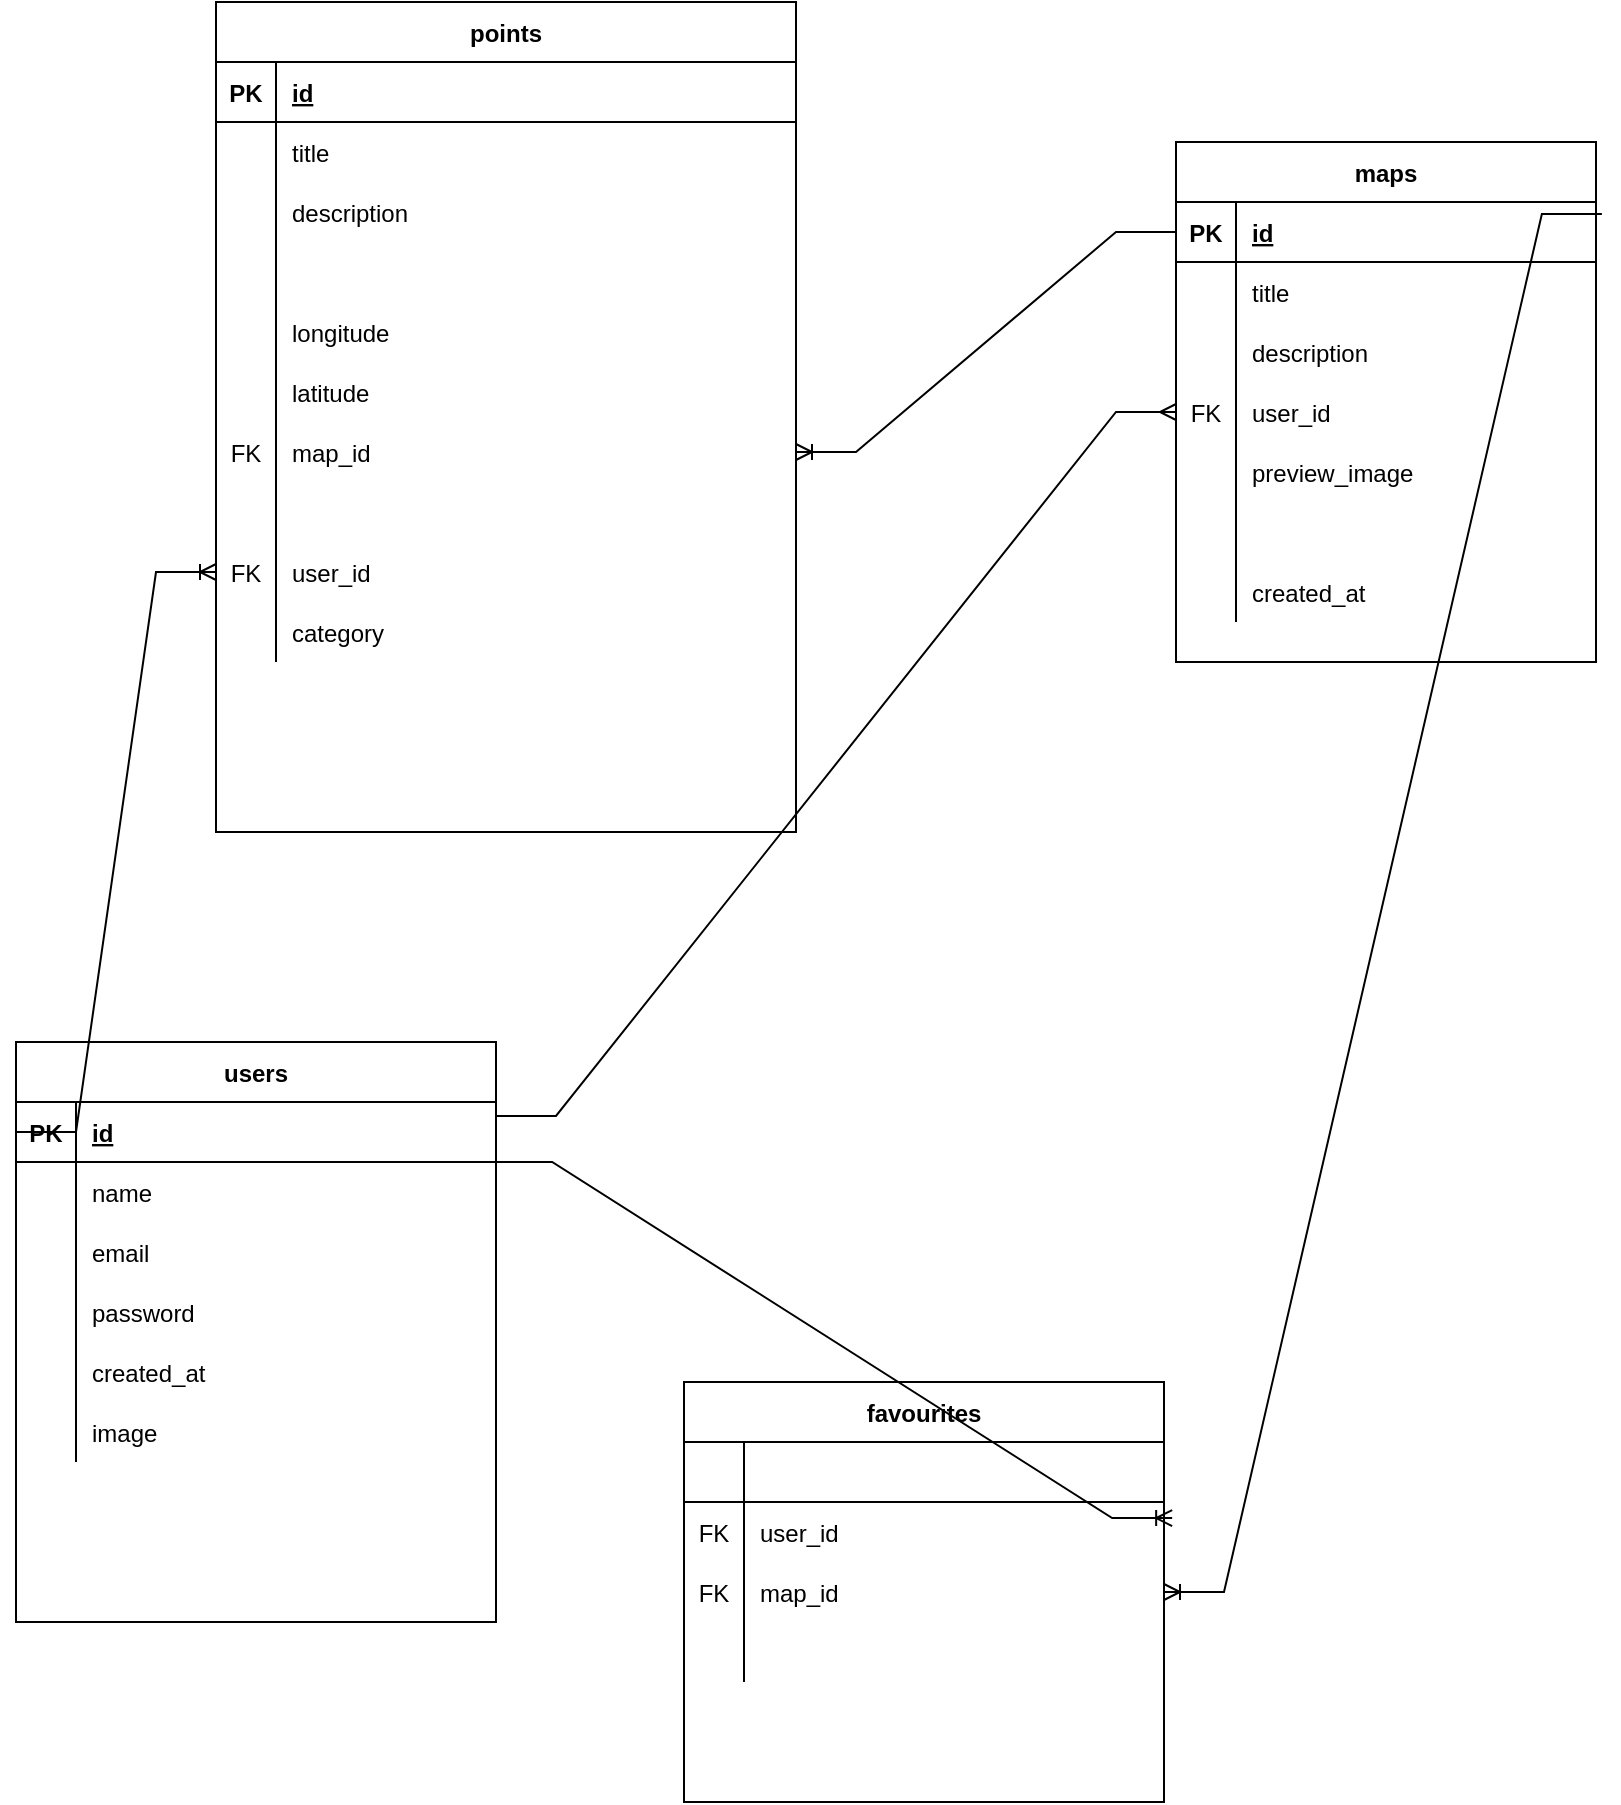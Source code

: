 <mxfile version="15.5.2" type="github">
  <diagram id="vxkiR9rROcQ5qUwN6haF" name="Page-1">
    <mxGraphModel dx="1876" dy="837" grid="1" gridSize="10" guides="1" tooltips="1" connect="1" arrows="1" fold="1" page="1" pageScale="1" pageWidth="827" pageHeight="1169" math="0" shadow="0">
      <root>
        <mxCell id="0" />
        <mxCell id="1" parent="0" />
        <mxCell id="Yyo5tP_l0RZqhEhkaVpW-1" value="users" style="shape=table;startSize=30;container=1;collapsible=1;childLayout=tableLayout;fixedRows=1;rowLines=0;fontStyle=1;align=center;resizeLast=1;" parent="1" vertex="1">
          <mxGeometry x="80" y="560" width="240" height="290" as="geometry" />
        </mxCell>
        <mxCell id="Yyo5tP_l0RZqhEhkaVpW-2" value="" style="shape=partialRectangle;collapsible=0;dropTarget=0;pointerEvents=0;fillColor=none;top=0;left=0;bottom=1;right=0;points=[[0,0.5],[1,0.5]];portConstraint=eastwest;" parent="Yyo5tP_l0RZqhEhkaVpW-1" vertex="1">
          <mxGeometry y="30" width="240" height="30" as="geometry" />
        </mxCell>
        <mxCell id="Yyo5tP_l0RZqhEhkaVpW-3" value="PK" style="shape=partialRectangle;connectable=0;fillColor=none;top=0;left=0;bottom=0;right=0;fontStyle=1;overflow=hidden;" parent="Yyo5tP_l0RZqhEhkaVpW-2" vertex="1">
          <mxGeometry width="30" height="30" as="geometry">
            <mxRectangle width="30" height="30" as="alternateBounds" />
          </mxGeometry>
        </mxCell>
        <mxCell id="Yyo5tP_l0RZqhEhkaVpW-4" value="id" style="shape=partialRectangle;connectable=0;fillColor=none;top=0;left=0;bottom=0;right=0;align=left;spacingLeft=6;fontStyle=5;overflow=hidden;" parent="Yyo5tP_l0RZqhEhkaVpW-2" vertex="1">
          <mxGeometry x="30" width="210" height="30" as="geometry">
            <mxRectangle width="210" height="30" as="alternateBounds" />
          </mxGeometry>
        </mxCell>
        <mxCell id="Yyo5tP_l0RZqhEhkaVpW-5" value="" style="shape=partialRectangle;collapsible=0;dropTarget=0;pointerEvents=0;fillColor=none;top=0;left=0;bottom=0;right=0;points=[[0,0.5],[1,0.5]];portConstraint=eastwest;" parent="Yyo5tP_l0RZqhEhkaVpW-1" vertex="1">
          <mxGeometry y="60" width="240" height="30" as="geometry" />
        </mxCell>
        <mxCell id="Yyo5tP_l0RZqhEhkaVpW-6" value="" style="shape=partialRectangle;connectable=0;fillColor=none;top=0;left=0;bottom=0;right=0;editable=1;overflow=hidden;" parent="Yyo5tP_l0RZqhEhkaVpW-5" vertex="1">
          <mxGeometry width="30" height="30" as="geometry">
            <mxRectangle width="30" height="30" as="alternateBounds" />
          </mxGeometry>
        </mxCell>
        <mxCell id="Yyo5tP_l0RZqhEhkaVpW-7" value="name" style="shape=partialRectangle;connectable=0;fillColor=none;top=0;left=0;bottom=0;right=0;align=left;spacingLeft=6;overflow=hidden;" parent="Yyo5tP_l0RZqhEhkaVpW-5" vertex="1">
          <mxGeometry x="30" width="210" height="30" as="geometry">
            <mxRectangle width="210" height="30" as="alternateBounds" />
          </mxGeometry>
        </mxCell>
        <mxCell id="Yyo5tP_l0RZqhEhkaVpW-8" value="" style="shape=partialRectangle;collapsible=0;dropTarget=0;pointerEvents=0;fillColor=none;top=0;left=0;bottom=0;right=0;points=[[0,0.5],[1,0.5]];portConstraint=eastwest;" parent="Yyo5tP_l0RZqhEhkaVpW-1" vertex="1">
          <mxGeometry y="90" width="240" height="30" as="geometry" />
        </mxCell>
        <mxCell id="Yyo5tP_l0RZqhEhkaVpW-9" value="" style="shape=partialRectangle;connectable=0;fillColor=none;top=0;left=0;bottom=0;right=0;editable=1;overflow=hidden;" parent="Yyo5tP_l0RZqhEhkaVpW-8" vertex="1">
          <mxGeometry width="30" height="30" as="geometry">
            <mxRectangle width="30" height="30" as="alternateBounds" />
          </mxGeometry>
        </mxCell>
        <mxCell id="Yyo5tP_l0RZqhEhkaVpW-10" value="email" style="shape=partialRectangle;connectable=0;fillColor=none;top=0;left=0;bottom=0;right=0;align=left;spacingLeft=6;overflow=hidden;" parent="Yyo5tP_l0RZqhEhkaVpW-8" vertex="1">
          <mxGeometry x="30" width="210" height="30" as="geometry">
            <mxRectangle width="210" height="30" as="alternateBounds" />
          </mxGeometry>
        </mxCell>
        <mxCell id="Yyo5tP_l0RZqhEhkaVpW-11" value="" style="shape=partialRectangle;collapsible=0;dropTarget=0;pointerEvents=0;fillColor=none;top=0;left=0;bottom=0;right=0;points=[[0,0.5],[1,0.5]];portConstraint=eastwest;" parent="Yyo5tP_l0RZqhEhkaVpW-1" vertex="1">
          <mxGeometry y="120" width="240" height="30" as="geometry" />
        </mxCell>
        <mxCell id="Yyo5tP_l0RZqhEhkaVpW-12" value="" style="shape=partialRectangle;connectable=0;fillColor=none;top=0;left=0;bottom=0;right=0;editable=1;overflow=hidden;" parent="Yyo5tP_l0RZqhEhkaVpW-11" vertex="1">
          <mxGeometry width="30" height="30" as="geometry">
            <mxRectangle width="30" height="30" as="alternateBounds" />
          </mxGeometry>
        </mxCell>
        <mxCell id="Yyo5tP_l0RZqhEhkaVpW-13" value="password" style="shape=partialRectangle;connectable=0;fillColor=none;top=0;left=0;bottom=0;right=0;align=left;spacingLeft=6;overflow=hidden;" parent="Yyo5tP_l0RZqhEhkaVpW-11" vertex="1">
          <mxGeometry x="30" width="210" height="30" as="geometry">
            <mxRectangle width="210" height="30" as="alternateBounds" />
          </mxGeometry>
        </mxCell>
        <mxCell id="Yyo5tP_l0RZqhEhkaVpW-94" value="" style="shape=partialRectangle;collapsible=0;dropTarget=0;pointerEvents=0;fillColor=none;top=0;left=0;bottom=0;right=0;points=[[0,0.5],[1,0.5]];portConstraint=eastwest;" parent="Yyo5tP_l0RZqhEhkaVpW-1" vertex="1">
          <mxGeometry y="150" width="240" height="30" as="geometry" />
        </mxCell>
        <mxCell id="Yyo5tP_l0RZqhEhkaVpW-95" value="" style="shape=partialRectangle;connectable=0;fillColor=none;top=0;left=0;bottom=0;right=0;editable=1;overflow=hidden;" parent="Yyo5tP_l0RZqhEhkaVpW-94" vertex="1">
          <mxGeometry width="30" height="30" as="geometry">
            <mxRectangle width="30" height="30" as="alternateBounds" />
          </mxGeometry>
        </mxCell>
        <mxCell id="Yyo5tP_l0RZqhEhkaVpW-96" value="created_at" style="shape=partialRectangle;connectable=0;fillColor=none;top=0;left=0;bottom=0;right=0;align=left;spacingLeft=6;overflow=hidden;" parent="Yyo5tP_l0RZqhEhkaVpW-94" vertex="1">
          <mxGeometry x="30" width="210" height="30" as="geometry">
            <mxRectangle width="210" height="30" as="alternateBounds" />
          </mxGeometry>
        </mxCell>
        <mxCell id="Yyo5tP_l0RZqhEhkaVpW-113" value="" style="shape=partialRectangle;collapsible=0;dropTarget=0;pointerEvents=0;fillColor=none;top=0;left=0;bottom=0;right=0;points=[[0,0.5],[1,0.5]];portConstraint=eastwest;" parent="Yyo5tP_l0RZqhEhkaVpW-1" vertex="1">
          <mxGeometry y="180" width="240" height="30" as="geometry" />
        </mxCell>
        <mxCell id="Yyo5tP_l0RZqhEhkaVpW-114" value="" style="shape=partialRectangle;connectable=0;fillColor=none;top=0;left=0;bottom=0;right=0;editable=1;overflow=hidden;" parent="Yyo5tP_l0RZqhEhkaVpW-113" vertex="1">
          <mxGeometry width="30" height="30" as="geometry">
            <mxRectangle width="30" height="30" as="alternateBounds" />
          </mxGeometry>
        </mxCell>
        <mxCell id="Yyo5tP_l0RZqhEhkaVpW-115" value="image" style="shape=partialRectangle;connectable=0;fillColor=none;top=0;left=0;bottom=0;right=0;align=left;spacingLeft=6;overflow=hidden;" parent="Yyo5tP_l0RZqhEhkaVpW-113" vertex="1">
          <mxGeometry x="30" width="210" height="30" as="geometry">
            <mxRectangle width="210" height="30" as="alternateBounds" />
          </mxGeometry>
        </mxCell>
        <mxCell id="Yyo5tP_l0RZqhEhkaVpW-14" value="maps" style="shape=table;startSize=30;container=1;collapsible=1;childLayout=tableLayout;fixedRows=1;rowLines=0;fontStyle=1;align=center;resizeLast=1;" parent="1" vertex="1">
          <mxGeometry x="660" y="110" width="210" height="260" as="geometry" />
        </mxCell>
        <mxCell id="Yyo5tP_l0RZqhEhkaVpW-15" value="" style="shape=partialRectangle;collapsible=0;dropTarget=0;pointerEvents=0;fillColor=none;top=0;left=0;bottom=1;right=0;points=[[0,0.5],[1,0.5]];portConstraint=eastwest;" parent="Yyo5tP_l0RZqhEhkaVpW-14" vertex="1">
          <mxGeometry y="30" width="210" height="30" as="geometry" />
        </mxCell>
        <mxCell id="Yyo5tP_l0RZqhEhkaVpW-16" value="PK" style="shape=partialRectangle;connectable=0;fillColor=none;top=0;left=0;bottom=0;right=0;fontStyle=1;overflow=hidden;" parent="Yyo5tP_l0RZqhEhkaVpW-15" vertex="1">
          <mxGeometry width="30" height="30" as="geometry">
            <mxRectangle width="30" height="30" as="alternateBounds" />
          </mxGeometry>
        </mxCell>
        <mxCell id="Yyo5tP_l0RZqhEhkaVpW-17" value="id" style="shape=partialRectangle;connectable=0;fillColor=none;top=0;left=0;bottom=0;right=0;align=left;spacingLeft=6;fontStyle=5;overflow=hidden;" parent="Yyo5tP_l0RZqhEhkaVpW-15" vertex="1">
          <mxGeometry x="30" width="180" height="30" as="geometry">
            <mxRectangle width="180" height="30" as="alternateBounds" />
          </mxGeometry>
        </mxCell>
        <mxCell id="Yyo5tP_l0RZqhEhkaVpW-18" value="" style="shape=partialRectangle;collapsible=0;dropTarget=0;pointerEvents=0;fillColor=none;top=0;left=0;bottom=0;right=0;points=[[0,0.5],[1,0.5]];portConstraint=eastwest;" parent="Yyo5tP_l0RZqhEhkaVpW-14" vertex="1">
          <mxGeometry y="60" width="210" height="30" as="geometry" />
        </mxCell>
        <mxCell id="Yyo5tP_l0RZqhEhkaVpW-19" value="" style="shape=partialRectangle;connectable=0;fillColor=none;top=0;left=0;bottom=0;right=0;editable=1;overflow=hidden;" parent="Yyo5tP_l0RZqhEhkaVpW-18" vertex="1">
          <mxGeometry width="30" height="30" as="geometry">
            <mxRectangle width="30" height="30" as="alternateBounds" />
          </mxGeometry>
        </mxCell>
        <mxCell id="Yyo5tP_l0RZqhEhkaVpW-20" value="title" style="shape=partialRectangle;connectable=0;fillColor=none;top=0;left=0;bottom=0;right=0;align=left;spacingLeft=6;overflow=hidden;" parent="Yyo5tP_l0RZqhEhkaVpW-18" vertex="1">
          <mxGeometry x="30" width="180" height="30" as="geometry">
            <mxRectangle width="180" height="30" as="alternateBounds" />
          </mxGeometry>
        </mxCell>
        <mxCell id="Yyo5tP_l0RZqhEhkaVpW-21" value="" style="shape=partialRectangle;collapsible=0;dropTarget=0;pointerEvents=0;fillColor=none;top=0;left=0;bottom=0;right=0;points=[[0,0.5],[1,0.5]];portConstraint=eastwest;" parent="Yyo5tP_l0RZqhEhkaVpW-14" vertex="1">
          <mxGeometry y="90" width="210" height="30" as="geometry" />
        </mxCell>
        <mxCell id="Yyo5tP_l0RZqhEhkaVpW-22" value="" style="shape=partialRectangle;connectable=0;fillColor=none;top=0;left=0;bottom=0;right=0;editable=1;overflow=hidden;" parent="Yyo5tP_l0RZqhEhkaVpW-21" vertex="1">
          <mxGeometry width="30" height="30" as="geometry">
            <mxRectangle width="30" height="30" as="alternateBounds" />
          </mxGeometry>
        </mxCell>
        <mxCell id="Yyo5tP_l0RZqhEhkaVpW-23" value="description" style="shape=partialRectangle;connectable=0;fillColor=none;top=0;left=0;bottom=0;right=0;align=left;spacingLeft=6;overflow=hidden;" parent="Yyo5tP_l0RZqhEhkaVpW-21" vertex="1">
          <mxGeometry x="30" width="180" height="30" as="geometry">
            <mxRectangle width="180" height="30" as="alternateBounds" />
          </mxGeometry>
        </mxCell>
        <mxCell id="Yyo5tP_l0RZqhEhkaVpW-60" value="" style="shape=partialRectangle;collapsible=0;dropTarget=0;pointerEvents=0;fillColor=none;top=0;left=0;bottom=0;right=0;points=[[0,0.5],[1,0.5]];portConstraint=eastwest;" parent="Yyo5tP_l0RZqhEhkaVpW-14" vertex="1">
          <mxGeometry y="120" width="210" height="30" as="geometry" />
        </mxCell>
        <mxCell id="Yyo5tP_l0RZqhEhkaVpW-61" value="FK" style="shape=partialRectangle;connectable=0;fillColor=none;top=0;left=0;bottom=0;right=0;editable=1;overflow=hidden;" parent="Yyo5tP_l0RZqhEhkaVpW-60" vertex="1">
          <mxGeometry width="30" height="30" as="geometry">
            <mxRectangle width="30" height="30" as="alternateBounds" />
          </mxGeometry>
        </mxCell>
        <mxCell id="Yyo5tP_l0RZqhEhkaVpW-62" value="user_id" style="shape=partialRectangle;connectable=0;fillColor=none;top=0;left=0;bottom=0;right=0;align=left;spacingLeft=6;overflow=hidden;" parent="Yyo5tP_l0RZqhEhkaVpW-60" vertex="1">
          <mxGeometry x="30" width="180" height="30" as="geometry">
            <mxRectangle width="180" height="30" as="alternateBounds" />
          </mxGeometry>
        </mxCell>
        <mxCell id="Yyo5tP_l0RZqhEhkaVpW-63" value="" style="shape=partialRectangle;collapsible=0;dropTarget=0;pointerEvents=0;fillColor=none;top=0;left=0;bottom=0;right=0;points=[[0,0.5],[1,0.5]];portConstraint=eastwest;" parent="Yyo5tP_l0RZqhEhkaVpW-14" vertex="1">
          <mxGeometry y="150" width="210" height="30" as="geometry" />
        </mxCell>
        <mxCell id="Yyo5tP_l0RZqhEhkaVpW-64" value="" style="shape=partialRectangle;connectable=0;fillColor=none;top=0;left=0;bottom=0;right=0;editable=1;overflow=hidden;" parent="Yyo5tP_l0RZqhEhkaVpW-63" vertex="1">
          <mxGeometry width="30" height="30" as="geometry">
            <mxRectangle width="30" height="30" as="alternateBounds" />
          </mxGeometry>
        </mxCell>
        <mxCell id="Yyo5tP_l0RZqhEhkaVpW-65" value="preview_image" style="shape=partialRectangle;connectable=0;fillColor=none;top=0;left=0;bottom=0;right=0;align=left;spacingLeft=6;overflow=hidden;" parent="Yyo5tP_l0RZqhEhkaVpW-63" vertex="1">
          <mxGeometry x="30" width="180" height="30" as="geometry">
            <mxRectangle width="180" height="30" as="alternateBounds" />
          </mxGeometry>
        </mxCell>
        <mxCell id="Yyo5tP_l0RZqhEhkaVpW-69" value="" style="shape=partialRectangle;collapsible=0;dropTarget=0;pointerEvents=0;fillColor=none;top=0;left=0;bottom=0;right=0;points=[[0,0.5],[1,0.5]];portConstraint=eastwest;" parent="Yyo5tP_l0RZqhEhkaVpW-14" vertex="1">
          <mxGeometry y="180" width="210" height="30" as="geometry" />
        </mxCell>
        <mxCell id="Yyo5tP_l0RZqhEhkaVpW-70" value="" style="shape=partialRectangle;connectable=0;fillColor=none;top=0;left=0;bottom=0;right=0;editable=1;overflow=hidden;" parent="Yyo5tP_l0RZqhEhkaVpW-69" vertex="1">
          <mxGeometry width="30" height="30" as="geometry">
            <mxRectangle width="30" height="30" as="alternateBounds" />
          </mxGeometry>
        </mxCell>
        <mxCell id="Yyo5tP_l0RZqhEhkaVpW-71" value="" style="shape=partialRectangle;connectable=0;fillColor=none;top=0;left=0;bottom=0;right=0;align=left;spacingLeft=6;overflow=hidden;" parent="Yyo5tP_l0RZqhEhkaVpW-69" vertex="1">
          <mxGeometry x="30" width="180" height="30" as="geometry">
            <mxRectangle width="180" height="30" as="alternateBounds" />
          </mxGeometry>
        </mxCell>
        <mxCell id="5OBVhWHajb0UOHkSzIXl-7" value="" style="shape=partialRectangle;collapsible=0;dropTarget=0;pointerEvents=0;fillColor=none;top=0;left=0;bottom=0;right=0;points=[[0,0.5],[1,0.5]];portConstraint=eastwest;" parent="Yyo5tP_l0RZqhEhkaVpW-14" vertex="1">
          <mxGeometry y="210" width="210" height="30" as="geometry" />
        </mxCell>
        <mxCell id="5OBVhWHajb0UOHkSzIXl-8" value="" style="shape=partialRectangle;connectable=0;fillColor=none;top=0;left=0;bottom=0;right=0;editable=1;overflow=hidden;" parent="5OBVhWHajb0UOHkSzIXl-7" vertex="1">
          <mxGeometry width="30" height="30" as="geometry">
            <mxRectangle width="30" height="30" as="alternateBounds" />
          </mxGeometry>
        </mxCell>
        <mxCell id="5OBVhWHajb0UOHkSzIXl-9" value="created_at" style="shape=partialRectangle;connectable=0;fillColor=none;top=0;left=0;bottom=0;right=0;align=left;spacingLeft=6;overflow=hidden;" parent="5OBVhWHajb0UOHkSzIXl-7" vertex="1">
          <mxGeometry x="30" width="180" height="30" as="geometry">
            <mxRectangle width="180" height="30" as="alternateBounds" />
          </mxGeometry>
        </mxCell>
        <mxCell id="Yyo5tP_l0RZqhEhkaVpW-27" value="favourites" style="shape=table;startSize=30;container=1;collapsible=1;childLayout=tableLayout;fixedRows=1;rowLines=0;fontStyle=1;align=center;resizeLast=1;" parent="1" vertex="1">
          <mxGeometry x="414" y="730" width="240" height="210" as="geometry" />
        </mxCell>
        <mxCell id="Yyo5tP_l0RZqhEhkaVpW-28" value="" style="shape=partialRectangle;collapsible=0;dropTarget=0;pointerEvents=0;fillColor=none;top=0;left=0;bottom=1;right=0;points=[[0,0.5],[1,0.5]];portConstraint=eastwest;" parent="Yyo5tP_l0RZqhEhkaVpW-27" vertex="1">
          <mxGeometry y="30" width="240" height="30" as="geometry" />
        </mxCell>
        <mxCell id="Yyo5tP_l0RZqhEhkaVpW-29" value="" style="shape=partialRectangle;connectable=0;fillColor=none;top=0;left=0;bottom=0;right=0;fontStyle=1;overflow=hidden;" parent="Yyo5tP_l0RZqhEhkaVpW-28" vertex="1">
          <mxGeometry width="30" height="30" as="geometry">
            <mxRectangle width="30" height="30" as="alternateBounds" />
          </mxGeometry>
        </mxCell>
        <mxCell id="Yyo5tP_l0RZqhEhkaVpW-30" value="" style="shape=partialRectangle;connectable=0;fillColor=none;top=0;left=0;bottom=0;right=0;align=left;spacingLeft=6;fontStyle=5;overflow=hidden;" parent="Yyo5tP_l0RZqhEhkaVpW-28" vertex="1">
          <mxGeometry x="30" width="210" height="30" as="geometry">
            <mxRectangle width="210" height="30" as="alternateBounds" />
          </mxGeometry>
        </mxCell>
        <mxCell id="Yyo5tP_l0RZqhEhkaVpW-31" value="" style="shape=partialRectangle;collapsible=0;dropTarget=0;pointerEvents=0;fillColor=none;top=0;left=0;bottom=0;right=0;points=[[0,0.5],[1,0.5]];portConstraint=eastwest;" parent="Yyo5tP_l0RZqhEhkaVpW-27" vertex="1">
          <mxGeometry y="60" width="240" height="30" as="geometry" />
        </mxCell>
        <mxCell id="Yyo5tP_l0RZqhEhkaVpW-32" value="FK" style="shape=partialRectangle;connectable=0;fillColor=none;top=0;left=0;bottom=0;right=0;editable=1;overflow=hidden;" parent="Yyo5tP_l0RZqhEhkaVpW-31" vertex="1">
          <mxGeometry width="30" height="30" as="geometry">
            <mxRectangle width="30" height="30" as="alternateBounds" />
          </mxGeometry>
        </mxCell>
        <mxCell id="Yyo5tP_l0RZqhEhkaVpW-33" value="user_id" style="shape=partialRectangle;connectable=0;fillColor=none;top=0;left=0;bottom=0;right=0;align=left;spacingLeft=6;overflow=hidden;" parent="Yyo5tP_l0RZqhEhkaVpW-31" vertex="1">
          <mxGeometry x="30" width="210" height="30" as="geometry">
            <mxRectangle width="210" height="30" as="alternateBounds" />
          </mxGeometry>
        </mxCell>
        <mxCell id="Yyo5tP_l0RZqhEhkaVpW-34" value="" style="shape=partialRectangle;collapsible=0;dropTarget=0;pointerEvents=0;fillColor=none;top=0;left=0;bottom=0;right=0;points=[[0,0.5],[1,0.5]];portConstraint=eastwest;" parent="Yyo5tP_l0RZqhEhkaVpW-27" vertex="1">
          <mxGeometry y="90" width="240" height="30" as="geometry" />
        </mxCell>
        <mxCell id="Yyo5tP_l0RZqhEhkaVpW-35" value="FK" style="shape=partialRectangle;connectable=0;fillColor=none;top=0;left=0;bottom=0;right=0;editable=1;overflow=hidden;" parent="Yyo5tP_l0RZqhEhkaVpW-34" vertex="1">
          <mxGeometry width="30" height="30" as="geometry">
            <mxRectangle width="30" height="30" as="alternateBounds" />
          </mxGeometry>
        </mxCell>
        <mxCell id="Yyo5tP_l0RZqhEhkaVpW-36" value="map_id" style="shape=partialRectangle;connectable=0;fillColor=none;top=0;left=0;bottom=0;right=0;align=left;spacingLeft=6;overflow=hidden;" parent="Yyo5tP_l0RZqhEhkaVpW-34" vertex="1">
          <mxGeometry x="30" width="210" height="30" as="geometry">
            <mxRectangle width="210" height="30" as="alternateBounds" />
          </mxGeometry>
        </mxCell>
        <mxCell id="Yyo5tP_l0RZqhEhkaVpW-37" value="" style="shape=partialRectangle;collapsible=0;dropTarget=0;pointerEvents=0;fillColor=none;top=0;left=0;bottom=0;right=0;points=[[0,0.5],[1,0.5]];portConstraint=eastwest;" parent="Yyo5tP_l0RZqhEhkaVpW-27" vertex="1">
          <mxGeometry y="120" width="240" height="30" as="geometry" />
        </mxCell>
        <mxCell id="Yyo5tP_l0RZqhEhkaVpW-38" value="" style="shape=partialRectangle;connectable=0;fillColor=none;top=0;left=0;bottom=0;right=0;editable=1;overflow=hidden;" parent="Yyo5tP_l0RZqhEhkaVpW-37" vertex="1">
          <mxGeometry width="30" height="30" as="geometry">
            <mxRectangle width="30" height="30" as="alternateBounds" />
          </mxGeometry>
        </mxCell>
        <mxCell id="Yyo5tP_l0RZqhEhkaVpW-39" value="" style="shape=partialRectangle;connectable=0;fillColor=none;top=0;left=0;bottom=0;right=0;align=left;spacingLeft=6;overflow=hidden;" parent="Yyo5tP_l0RZqhEhkaVpW-37" vertex="1">
          <mxGeometry x="30" width="210" height="30" as="geometry">
            <mxRectangle width="210" height="30" as="alternateBounds" />
          </mxGeometry>
        </mxCell>
        <mxCell id="Yyo5tP_l0RZqhEhkaVpW-40" value="points" style="shape=table;startSize=30;container=1;collapsible=1;childLayout=tableLayout;fixedRows=1;rowLines=0;fontStyle=1;align=center;resizeLast=1;" parent="1" vertex="1">
          <mxGeometry x="180" y="40" width="290" height="415" as="geometry" />
        </mxCell>
        <mxCell id="Yyo5tP_l0RZqhEhkaVpW-41" value="" style="shape=partialRectangle;collapsible=0;dropTarget=0;pointerEvents=0;fillColor=none;top=0;left=0;bottom=1;right=0;points=[[0,0.5],[1,0.5]];portConstraint=eastwest;" parent="Yyo5tP_l0RZqhEhkaVpW-40" vertex="1">
          <mxGeometry y="30" width="290" height="30" as="geometry" />
        </mxCell>
        <mxCell id="Yyo5tP_l0RZqhEhkaVpW-42" value="PK" style="shape=partialRectangle;connectable=0;fillColor=none;top=0;left=0;bottom=0;right=0;fontStyle=1;overflow=hidden;" parent="Yyo5tP_l0RZqhEhkaVpW-41" vertex="1">
          <mxGeometry width="30" height="30" as="geometry">
            <mxRectangle width="30" height="30" as="alternateBounds" />
          </mxGeometry>
        </mxCell>
        <mxCell id="Yyo5tP_l0RZqhEhkaVpW-43" value="id" style="shape=partialRectangle;connectable=0;fillColor=none;top=0;left=0;bottom=0;right=0;align=left;spacingLeft=6;fontStyle=5;overflow=hidden;" parent="Yyo5tP_l0RZqhEhkaVpW-41" vertex="1">
          <mxGeometry x="30" width="260" height="30" as="geometry">
            <mxRectangle width="260" height="30" as="alternateBounds" />
          </mxGeometry>
        </mxCell>
        <mxCell id="Yyo5tP_l0RZqhEhkaVpW-44" value="" style="shape=partialRectangle;collapsible=0;dropTarget=0;pointerEvents=0;fillColor=none;top=0;left=0;bottom=0;right=0;points=[[0,0.5],[1,0.5]];portConstraint=eastwest;" parent="Yyo5tP_l0RZqhEhkaVpW-40" vertex="1">
          <mxGeometry y="60" width="290" height="30" as="geometry" />
        </mxCell>
        <mxCell id="Yyo5tP_l0RZqhEhkaVpW-45" value="" style="shape=partialRectangle;connectable=0;fillColor=none;top=0;left=0;bottom=0;right=0;editable=1;overflow=hidden;" parent="Yyo5tP_l0RZqhEhkaVpW-44" vertex="1">
          <mxGeometry width="30" height="30" as="geometry">
            <mxRectangle width="30" height="30" as="alternateBounds" />
          </mxGeometry>
        </mxCell>
        <mxCell id="Yyo5tP_l0RZqhEhkaVpW-46" value="title" style="shape=partialRectangle;connectable=0;fillColor=none;top=0;left=0;bottom=0;right=0;align=left;spacingLeft=6;overflow=hidden;" parent="Yyo5tP_l0RZqhEhkaVpW-44" vertex="1">
          <mxGeometry x="30" width="260" height="30" as="geometry">
            <mxRectangle width="260" height="30" as="alternateBounds" />
          </mxGeometry>
        </mxCell>
        <mxCell id="Yyo5tP_l0RZqhEhkaVpW-47" value="" style="shape=partialRectangle;collapsible=0;dropTarget=0;pointerEvents=0;fillColor=none;top=0;left=0;bottom=0;right=0;points=[[0,0.5],[1,0.5]];portConstraint=eastwest;" parent="Yyo5tP_l0RZqhEhkaVpW-40" vertex="1">
          <mxGeometry y="90" width="290" height="30" as="geometry" />
        </mxCell>
        <mxCell id="Yyo5tP_l0RZqhEhkaVpW-48" value="" style="shape=partialRectangle;connectable=0;fillColor=none;top=0;left=0;bottom=0;right=0;editable=1;overflow=hidden;" parent="Yyo5tP_l0RZqhEhkaVpW-47" vertex="1">
          <mxGeometry width="30" height="30" as="geometry">
            <mxRectangle width="30" height="30" as="alternateBounds" />
          </mxGeometry>
        </mxCell>
        <mxCell id="Yyo5tP_l0RZqhEhkaVpW-49" value="description" style="shape=partialRectangle;connectable=0;fillColor=none;top=0;left=0;bottom=0;right=0;align=left;spacingLeft=6;overflow=hidden;" parent="Yyo5tP_l0RZqhEhkaVpW-47" vertex="1">
          <mxGeometry x="30" width="260" height="30" as="geometry">
            <mxRectangle width="260" height="30" as="alternateBounds" />
          </mxGeometry>
        </mxCell>
        <mxCell id="Yyo5tP_l0RZqhEhkaVpW-50" value="" style="shape=partialRectangle;collapsible=0;dropTarget=0;pointerEvents=0;fillColor=none;top=0;left=0;bottom=0;right=0;points=[[0,0.5],[1,0.5]];portConstraint=eastwest;" parent="Yyo5tP_l0RZqhEhkaVpW-40" vertex="1">
          <mxGeometry y="120" width="290" height="30" as="geometry" />
        </mxCell>
        <mxCell id="Yyo5tP_l0RZqhEhkaVpW-51" value="" style="shape=partialRectangle;connectable=0;fillColor=none;top=0;left=0;bottom=0;right=0;editable=1;overflow=hidden;" parent="Yyo5tP_l0RZqhEhkaVpW-50" vertex="1">
          <mxGeometry width="30" height="30" as="geometry">
            <mxRectangle width="30" height="30" as="alternateBounds" />
          </mxGeometry>
        </mxCell>
        <mxCell id="Yyo5tP_l0RZqhEhkaVpW-52" value="" style="shape=partialRectangle;connectable=0;fillColor=none;top=0;left=0;bottom=0;right=0;align=left;spacingLeft=6;overflow=hidden;" parent="Yyo5tP_l0RZqhEhkaVpW-50" vertex="1">
          <mxGeometry x="30" width="260" height="30" as="geometry">
            <mxRectangle width="260" height="30" as="alternateBounds" />
          </mxGeometry>
        </mxCell>
        <mxCell id="Yyo5tP_l0RZqhEhkaVpW-54" value="" style="shape=partialRectangle;collapsible=0;dropTarget=0;pointerEvents=0;fillColor=none;top=0;left=0;bottom=0;right=0;points=[[0,0.5],[1,0.5]];portConstraint=eastwest;" parent="Yyo5tP_l0RZqhEhkaVpW-40" vertex="1">
          <mxGeometry y="150" width="290" height="30" as="geometry" />
        </mxCell>
        <mxCell id="Yyo5tP_l0RZqhEhkaVpW-55" value="" style="shape=partialRectangle;connectable=0;fillColor=none;top=0;left=0;bottom=0;right=0;editable=1;overflow=hidden;" parent="Yyo5tP_l0RZqhEhkaVpW-54" vertex="1">
          <mxGeometry width="30" height="30" as="geometry">
            <mxRectangle width="30" height="30" as="alternateBounds" />
          </mxGeometry>
        </mxCell>
        <mxCell id="Yyo5tP_l0RZqhEhkaVpW-56" value="longitude" style="shape=partialRectangle;connectable=0;fillColor=none;top=0;left=0;bottom=0;right=0;align=left;spacingLeft=6;overflow=hidden;" parent="Yyo5tP_l0RZqhEhkaVpW-54" vertex="1">
          <mxGeometry x="30" width="260" height="30" as="geometry">
            <mxRectangle width="260" height="30" as="alternateBounds" />
          </mxGeometry>
        </mxCell>
        <mxCell id="Yyo5tP_l0RZqhEhkaVpW-57" value="" style="shape=partialRectangle;collapsible=0;dropTarget=0;pointerEvents=0;fillColor=none;top=0;left=0;bottom=0;right=0;points=[[0,0.5],[1,0.5]];portConstraint=eastwest;" parent="Yyo5tP_l0RZqhEhkaVpW-40" vertex="1">
          <mxGeometry y="180" width="290" height="30" as="geometry" />
        </mxCell>
        <mxCell id="Yyo5tP_l0RZqhEhkaVpW-58" value="" style="shape=partialRectangle;connectable=0;fillColor=none;top=0;left=0;bottom=0;right=0;editable=1;overflow=hidden;" parent="Yyo5tP_l0RZqhEhkaVpW-57" vertex="1">
          <mxGeometry width="30" height="30" as="geometry">
            <mxRectangle width="30" height="30" as="alternateBounds" />
          </mxGeometry>
        </mxCell>
        <mxCell id="Yyo5tP_l0RZqhEhkaVpW-59" value="latitude" style="shape=partialRectangle;connectable=0;fillColor=none;top=0;left=0;bottom=0;right=0;align=left;spacingLeft=6;overflow=hidden;" parent="Yyo5tP_l0RZqhEhkaVpW-57" vertex="1">
          <mxGeometry x="30" width="260" height="30" as="geometry">
            <mxRectangle width="260" height="30" as="alternateBounds" />
          </mxGeometry>
        </mxCell>
        <mxCell id="Yyo5tP_l0RZqhEhkaVpW-72" value="" style="shape=partialRectangle;collapsible=0;dropTarget=0;pointerEvents=0;fillColor=none;top=0;left=0;bottom=0;right=0;points=[[0,0.5],[1,0.5]];portConstraint=eastwest;" parent="Yyo5tP_l0RZqhEhkaVpW-40" vertex="1">
          <mxGeometry y="210" width="290" height="30" as="geometry" />
        </mxCell>
        <mxCell id="Yyo5tP_l0RZqhEhkaVpW-73" value="FK" style="shape=partialRectangle;connectable=0;fillColor=none;top=0;left=0;bottom=0;right=0;editable=1;overflow=hidden;" parent="Yyo5tP_l0RZqhEhkaVpW-72" vertex="1">
          <mxGeometry width="30" height="30" as="geometry">
            <mxRectangle width="30" height="30" as="alternateBounds" />
          </mxGeometry>
        </mxCell>
        <mxCell id="Yyo5tP_l0RZqhEhkaVpW-74" value="map_id" style="shape=partialRectangle;connectable=0;fillColor=none;top=0;left=0;bottom=0;right=0;align=left;spacingLeft=6;overflow=hidden;" parent="Yyo5tP_l0RZqhEhkaVpW-72" vertex="1">
          <mxGeometry x="30" width="260" height="30" as="geometry">
            <mxRectangle width="260" height="30" as="alternateBounds" />
          </mxGeometry>
        </mxCell>
        <mxCell id="Yyo5tP_l0RZqhEhkaVpW-91" value="" style="shape=partialRectangle;collapsible=0;dropTarget=0;pointerEvents=0;fillColor=none;top=0;left=0;bottom=0;right=0;points=[[0,0.5],[1,0.5]];portConstraint=eastwest;" parent="Yyo5tP_l0RZqhEhkaVpW-40" vertex="1">
          <mxGeometry y="240" width="290" height="30" as="geometry" />
        </mxCell>
        <mxCell id="Yyo5tP_l0RZqhEhkaVpW-92" value="" style="shape=partialRectangle;connectable=0;fillColor=none;top=0;left=0;bottom=0;right=0;editable=1;overflow=hidden;" parent="Yyo5tP_l0RZqhEhkaVpW-91" vertex="1">
          <mxGeometry width="30" height="30" as="geometry">
            <mxRectangle width="30" height="30" as="alternateBounds" />
          </mxGeometry>
        </mxCell>
        <mxCell id="Yyo5tP_l0RZqhEhkaVpW-93" value="" style="shape=partialRectangle;connectable=0;fillColor=none;top=0;left=0;bottom=0;right=0;align=left;spacingLeft=6;overflow=hidden;" parent="Yyo5tP_l0RZqhEhkaVpW-91" vertex="1">
          <mxGeometry x="30" width="260" height="30" as="geometry">
            <mxRectangle width="260" height="30" as="alternateBounds" />
          </mxGeometry>
        </mxCell>
        <mxCell id="Yyo5tP_l0RZqhEhkaVpW-104" value="" style="shape=partialRectangle;collapsible=0;dropTarget=0;pointerEvents=0;fillColor=none;top=0;left=0;bottom=0;right=0;points=[[0,0.5],[1,0.5]];portConstraint=eastwest;" parent="Yyo5tP_l0RZqhEhkaVpW-40" vertex="1">
          <mxGeometry y="270" width="290" height="30" as="geometry" />
        </mxCell>
        <mxCell id="Yyo5tP_l0RZqhEhkaVpW-105" value="FK" style="shape=partialRectangle;connectable=0;fillColor=none;top=0;left=0;bottom=0;right=0;editable=1;overflow=hidden;" parent="Yyo5tP_l0RZqhEhkaVpW-104" vertex="1">
          <mxGeometry width="30" height="30" as="geometry">
            <mxRectangle width="30" height="30" as="alternateBounds" />
          </mxGeometry>
        </mxCell>
        <mxCell id="Yyo5tP_l0RZqhEhkaVpW-106" value="user_id" style="shape=partialRectangle;connectable=0;fillColor=none;top=0;left=0;bottom=0;right=0;align=left;spacingLeft=6;overflow=hidden;" parent="Yyo5tP_l0RZqhEhkaVpW-104" vertex="1">
          <mxGeometry x="30" width="260" height="30" as="geometry">
            <mxRectangle width="260" height="30" as="alternateBounds" />
          </mxGeometry>
        </mxCell>
        <mxCell id="Yyo5tP_l0RZqhEhkaVpW-110" value="" style="shape=partialRectangle;collapsible=0;dropTarget=0;pointerEvents=0;fillColor=none;top=0;left=0;bottom=0;right=0;points=[[0,0.5],[1,0.5]];portConstraint=eastwest;" parent="Yyo5tP_l0RZqhEhkaVpW-40" vertex="1">
          <mxGeometry y="300" width="290" height="30" as="geometry" />
        </mxCell>
        <mxCell id="Yyo5tP_l0RZqhEhkaVpW-111" value="" style="shape=partialRectangle;connectable=0;fillColor=none;top=0;left=0;bottom=0;right=0;editable=1;overflow=hidden;" parent="Yyo5tP_l0RZqhEhkaVpW-110" vertex="1">
          <mxGeometry width="30" height="30" as="geometry">
            <mxRectangle width="30" height="30" as="alternateBounds" />
          </mxGeometry>
        </mxCell>
        <mxCell id="Yyo5tP_l0RZqhEhkaVpW-112" value="category" style="shape=partialRectangle;connectable=0;fillColor=none;top=0;left=0;bottom=0;right=0;align=left;spacingLeft=6;overflow=hidden;" parent="Yyo5tP_l0RZqhEhkaVpW-110" vertex="1">
          <mxGeometry x="30" width="260" height="30" as="geometry">
            <mxRectangle width="260" height="30" as="alternateBounds" />
          </mxGeometry>
        </mxCell>
        <mxCell id="Yyo5tP_l0RZqhEhkaVpW-97" value="" style="edgeStyle=entityRelationEdgeStyle;fontSize=12;html=1;endArrow=ERmany;rounded=0;entryX=0;entryY=0.5;entryDx=0;entryDy=0;exitX=1;exitY=0.233;exitDx=0;exitDy=0;exitPerimeter=0;" parent="1" source="Yyo5tP_l0RZqhEhkaVpW-2" target="Yyo5tP_l0RZqhEhkaVpW-60" edge="1">
          <mxGeometry width="100" height="100" relative="1" as="geometry">
            <mxPoint x="610" y="150" as="sourcePoint" />
            <mxPoint x="710" y="50" as="targetPoint" />
          </mxGeometry>
        </mxCell>
        <mxCell id="Yyo5tP_l0RZqhEhkaVpW-98" value="" style="edgeStyle=entityRelationEdgeStyle;fontSize=12;html=1;endArrow=ERoneToMany;rounded=0;entryX=1.017;entryY=0.267;entryDx=0;entryDy=0;entryPerimeter=0;exitX=0.992;exitY=1;exitDx=0;exitDy=0;exitPerimeter=0;" parent="1" source="Yyo5tP_l0RZqhEhkaVpW-2" target="Yyo5tP_l0RZqhEhkaVpW-31" edge="1">
          <mxGeometry width="100" height="100" relative="1" as="geometry">
            <mxPoint x="610" y="180" as="sourcePoint" />
            <mxPoint x="710" y="80" as="targetPoint" />
          </mxGeometry>
        </mxCell>
        <mxCell id="Yyo5tP_l0RZqhEhkaVpW-101" value="" style="edgeStyle=entityRelationEdgeStyle;fontSize=12;html=1;endArrow=ERoneToMany;rounded=0;entryX=1;entryY=0.5;entryDx=0;entryDy=0;exitX=1.014;exitY=0.2;exitDx=0;exitDy=0;exitPerimeter=0;" parent="1" source="Yyo5tP_l0RZqhEhkaVpW-15" target="Yyo5tP_l0RZqhEhkaVpW-34" edge="1">
          <mxGeometry width="100" height="100" relative="1" as="geometry">
            <mxPoint x="930" y="130" as="sourcePoint" />
            <mxPoint x="1010" y="30" as="targetPoint" />
          </mxGeometry>
        </mxCell>
        <mxCell id="Yyo5tP_l0RZqhEhkaVpW-103" value="" style="edgeStyle=entityRelationEdgeStyle;fontSize=12;html=1;endArrow=ERoneToMany;rounded=0;exitX=0;exitY=0.5;exitDx=0;exitDy=0;" parent="1" source="Yyo5tP_l0RZqhEhkaVpW-15" target="Yyo5tP_l0RZqhEhkaVpW-72" edge="1">
          <mxGeometry width="100" height="100" relative="1" as="geometry">
            <mxPoint x="940" y="150" as="sourcePoint" />
            <mxPoint x="1030" y="50" as="targetPoint" />
          </mxGeometry>
        </mxCell>
        <mxCell id="Yyo5tP_l0RZqhEhkaVpW-108" value="" style="edgeStyle=entityRelationEdgeStyle;fontSize=12;html=1;endArrow=ERoneToMany;rounded=0;entryX=0;entryY=0.5;entryDx=0;entryDy=0;exitX=0;exitY=0.5;exitDx=0;exitDy=0;" parent="1" source="Yyo5tP_l0RZqhEhkaVpW-2" target="Yyo5tP_l0RZqhEhkaVpW-104" edge="1">
          <mxGeometry width="100" height="100" relative="1" as="geometry">
            <mxPoint x="270" y="80" as="sourcePoint" />
            <mxPoint x="370" y="-20" as="targetPoint" />
          </mxGeometry>
        </mxCell>
      </root>
    </mxGraphModel>
  </diagram>
</mxfile>
